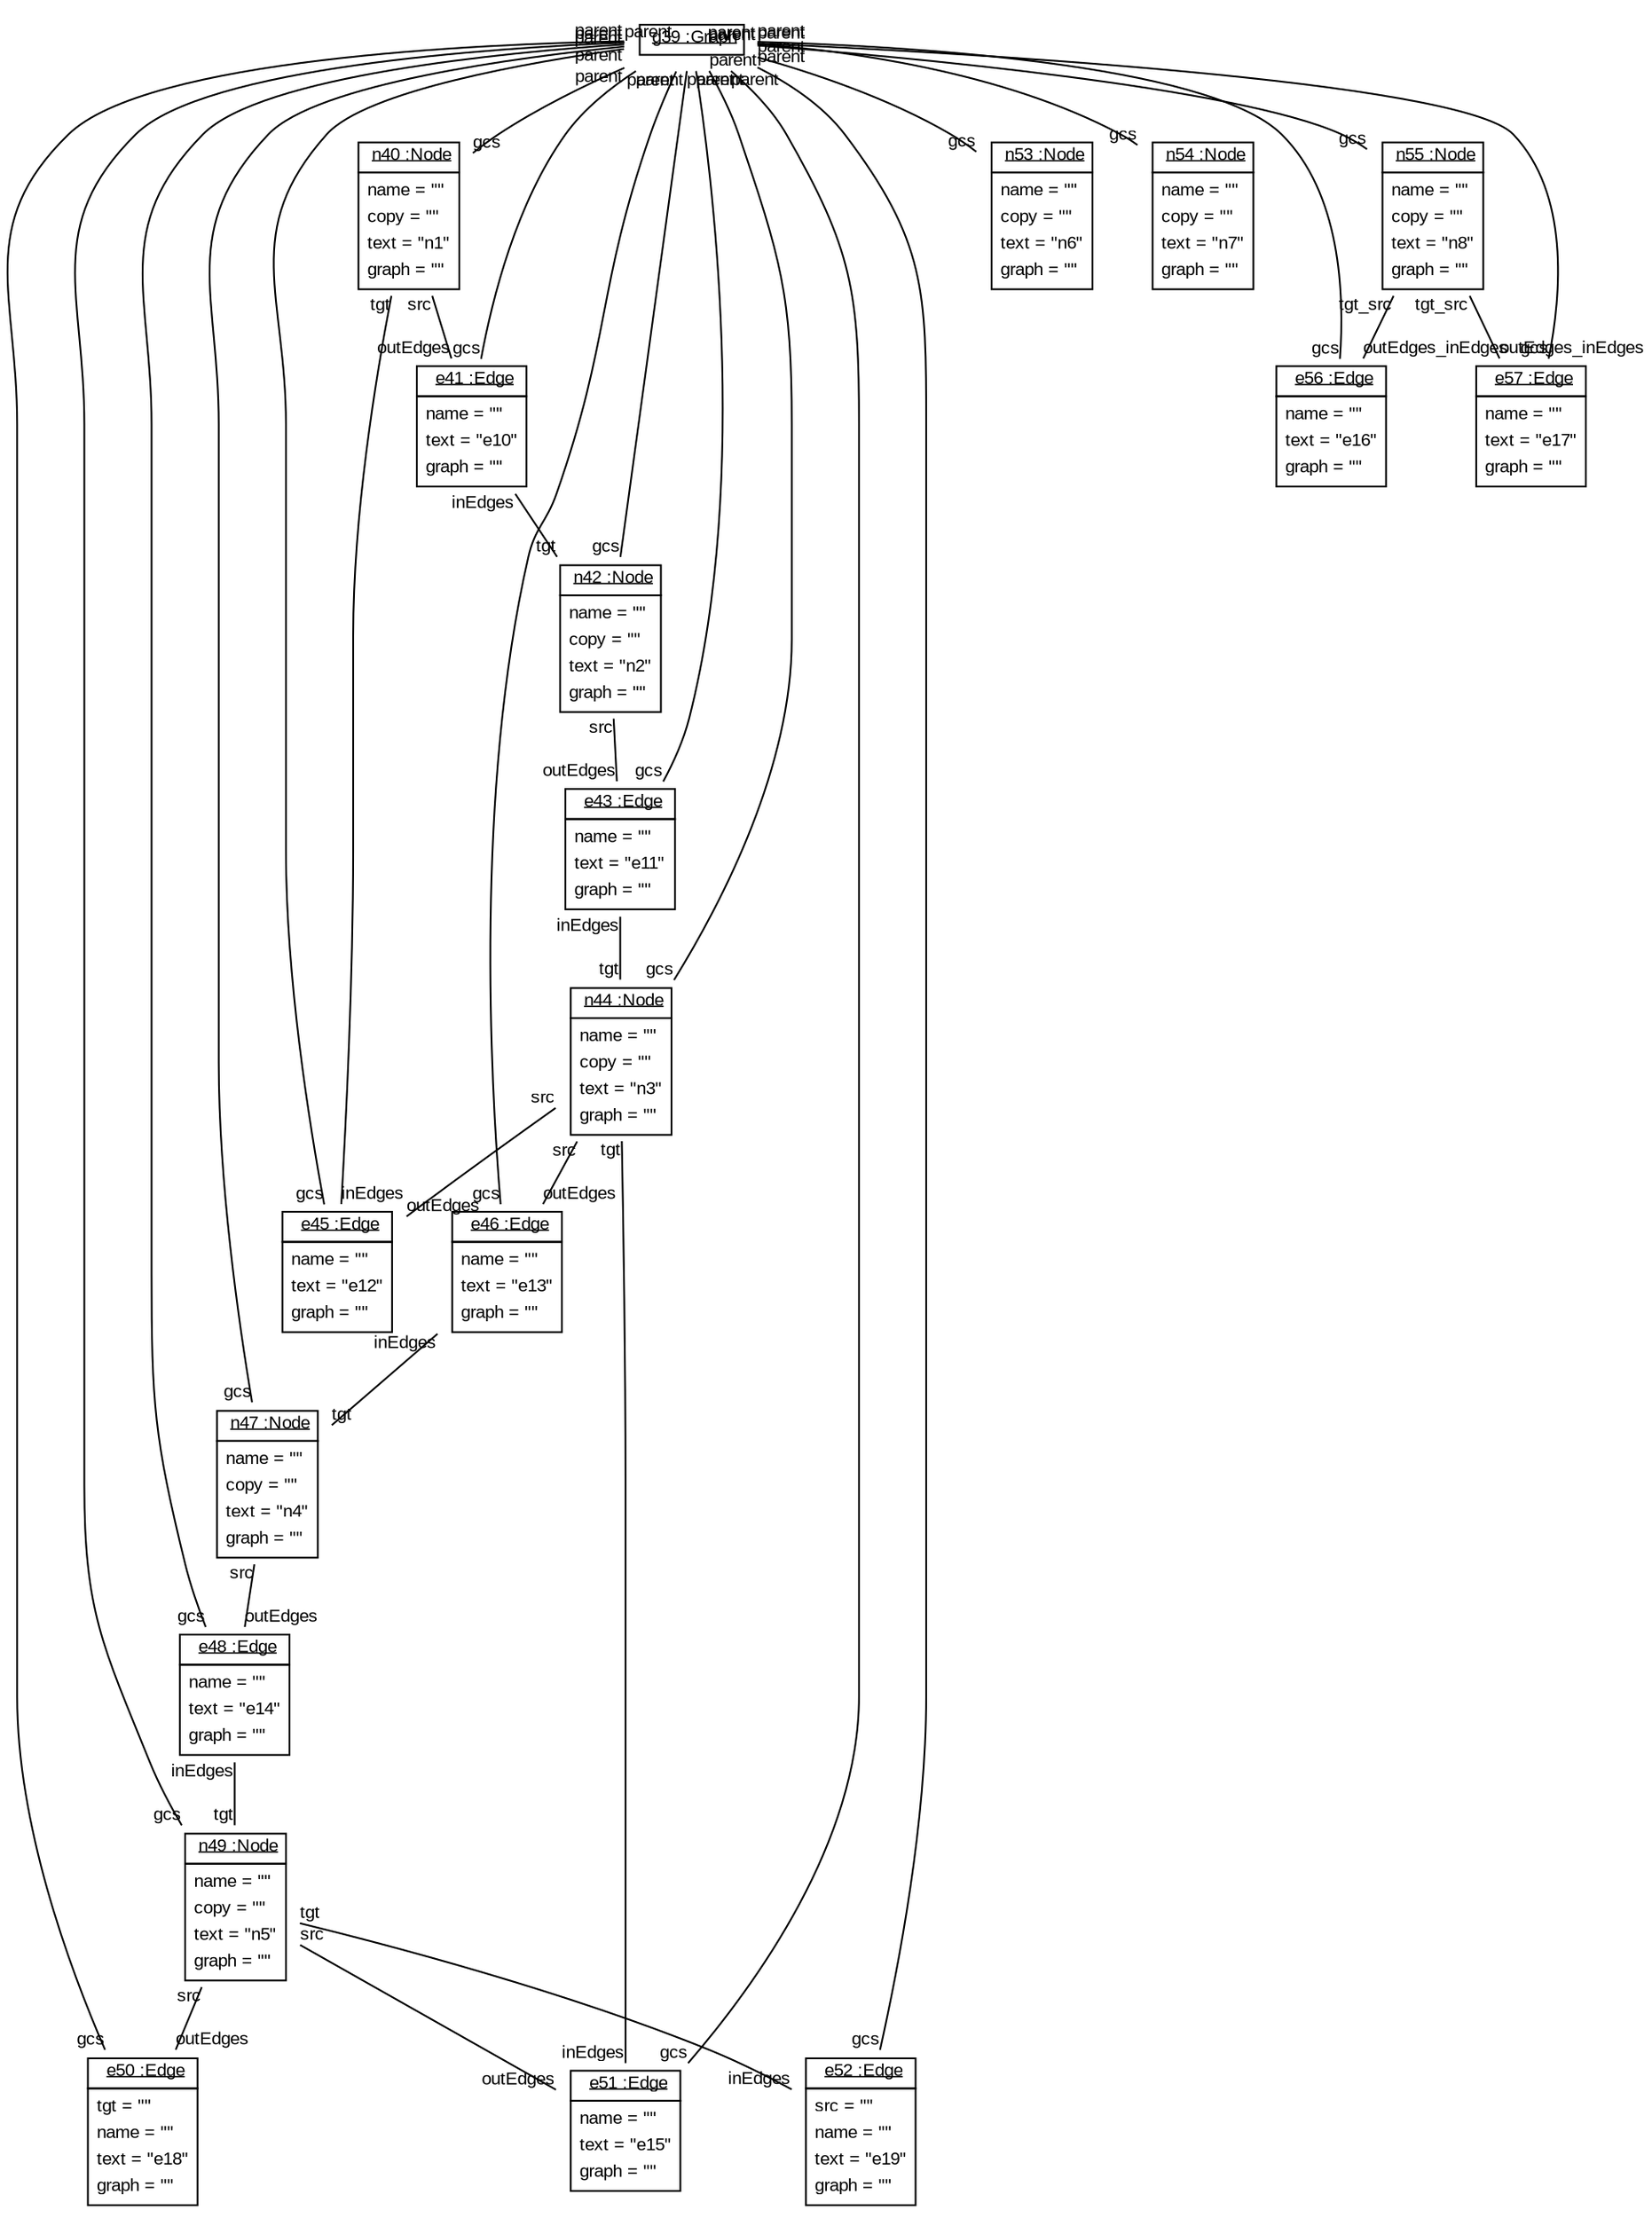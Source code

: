 graph ObjectDiagram {
   node [shape = none, fontsize = 10, fontname = "Arial"];
   edge [fontsize = 10, fontname = "Arial"];
   compound=true;

g39 [label=<<table border='0' cellborder='1' cellspacing='0'> <tr> <td href="../examples/org/sdmlib/examples/helloworld/model/Graph.java"> <u>g39 :Graph</u></td></tr></table>>];
n40 [label=<<table border='0' cellborder='1' cellspacing='0'> <tr> <td href="../examples/org/sdmlib/examples/helloworld/model/Node.java"> <u>n40 :Node</u></td></tr><tr><td><table border='0' cellborder='0' cellspacing='0'><tr><td align='left'>name = ""</td></tr><tr><td align='left'>copy = ""</td></tr><tr><td align='left'>text = "n1"</td></tr><tr><td align='left'>graph = ""</td></tr></table></td></tr></table>>];
e41 [label=<<table border='0' cellborder='1' cellspacing='0'> <tr> <td href="../examples/org/sdmlib/examples/helloworld/model/Edge.java"> <u>e41 :Edge</u></td></tr><tr><td><table border='0' cellborder='0' cellspacing='0'><tr><td align='left'>name = ""</td></tr><tr><td align='left'>text = "e10"</td></tr><tr><td align='left'>graph = ""</td></tr></table></td></tr></table>>];
n42 [label=<<table border='0' cellborder='1' cellspacing='0'> <tr> <td href="../examples/org/sdmlib/examples/helloworld/model/Node.java"> <u>n42 :Node</u></td></tr><tr><td><table border='0' cellborder='0' cellspacing='0'><tr><td align='left'>name = ""</td></tr><tr><td align='left'>copy = ""</td></tr><tr><td align='left'>text = "n2"</td></tr><tr><td align='left'>graph = ""</td></tr></table></td></tr></table>>];
e43 [label=<<table border='0' cellborder='1' cellspacing='0'> <tr> <td href="../examples/org/sdmlib/examples/helloworld/model/Edge.java"> <u>e43 :Edge</u></td></tr><tr><td><table border='0' cellborder='0' cellspacing='0'><tr><td align='left'>name = ""</td></tr><tr><td align='left'>text = "e11"</td></tr><tr><td align='left'>graph = ""</td></tr></table></td></tr></table>>];
n44 [label=<<table border='0' cellborder='1' cellspacing='0'> <tr> <td href="../examples/org/sdmlib/examples/helloworld/model/Node.java"> <u>n44 :Node</u></td></tr><tr><td><table border='0' cellborder='0' cellspacing='0'><tr><td align='left'>name = ""</td></tr><tr><td align='left'>copy = ""</td></tr><tr><td align='left'>text = "n3"</td></tr><tr><td align='left'>graph = ""</td></tr></table></td></tr></table>>];
e45 [label=<<table border='0' cellborder='1' cellspacing='0'> <tr> <td href="../examples/org/sdmlib/examples/helloworld/model/Edge.java"> <u>e45 :Edge</u></td></tr><tr><td><table border='0' cellborder='0' cellspacing='0'><tr><td align='left'>name = ""</td></tr><tr><td align='left'>text = "e12"</td></tr><tr><td align='left'>graph = ""</td></tr></table></td></tr></table>>];
e46 [label=<<table border='0' cellborder='1' cellspacing='0'> <tr> <td href="../examples/org/sdmlib/examples/helloworld/model/Edge.java"> <u>e46 :Edge</u></td></tr><tr><td><table border='0' cellborder='0' cellspacing='0'><tr><td align='left'>name = ""</td></tr><tr><td align='left'>text = "e13"</td></tr><tr><td align='left'>graph = ""</td></tr></table></td></tr></table>>];
n47 [label=<<table border='0' cellborder='1' cellspacing='0'> <tr> <td href="../examples/org/sdmlib/examples/helloworld/model/Node.java"> <u>n47 :Node</u></td></tr><tr><td><table border='0' cellborder='0' cellspacing='0'><tr><td align='left'>name = ""</td></tr><tr><td align='left'>copy = ""</td></tr><tr><td align='left'>text = "n4"</td></tr><tr><td align='left'>graph = ""</td></tr></table></td></tr></table>>];
e48 [label=<<table border='0' cellborder='1' cellspacing='0'> <tr> <td href="../examples/org/sdmlib/examples/helloworld/model/Edge.java"> <u>e48 :Edge</u></td></tr><tr><td><table border='0' cellborder='0' cellspacing='0'><tr><td align='left'>name = ""</td></tr><tr><td align='left'>text = "e14"</td></tr><tr><td align='left'>graph = ""</td></tr></table></td></tr></table>>];
n49 [label=<<table border='0' cellborder='1' cellspacing='0'> <tr> <td href="../examples/org/sdmlib/examples/helloworld/model/Node.java"> <u>n49 :Node</u></td></tr><tr><td><table border='0' cellborder='0' cellspacing='0'><tr><td align='left'>name = ""</td></tr><tr><td align='left'>copy = ""</td></tr><tr><td align='left'>text = "n5"</td></tr><tr><td align='left'>graph = ""</td></tr></table></td></tr></table>>];
e50 [label=<<table border='0' cellborder='1' cellspacing='0'> <tr> <td href="../examples/org/sdmlib/examples/helloworld/model/Edge.java"> <u>e50 :Edge</u></td></tr><tr><td><table border='0' cellborder='0' cellspacing='0'><tr><td align='left'>tgt = ""</td></tr><tr><td align='left'>name = ""</td></tr><tr><td align='left'>text = "e18"</td></tr><tr><td align='left'>graph = ""</td></tr></table></td></tr></table>>];
e51 [label=<<table border='0' cellborder='1' cellspacing='0'> <tr> <td href="../examples/org/sdmlib/examples/helloworld/model/Edge.java"> <u>e51 :Edge</u></td></tr><tr><td><table border='0' cellborder='0' cellspacing='0'><tr><td align='left'>name = ""</td></tr><tr><td align='left'>text = "e15"</td></tr><tr><td align='left'>graph = ""</td></tr></table></td></tr></table>>];
e52 [label=<<table border='0' cellborder='1' cellspacing='0'> <tr> <td href="../examples/org/sdmlib/examples/helloworld/model/Edge.java"> <u>e52 :Edge</u></td></tr><tr><td><table border='0' cellborder='0' cellspacing='0'><tr><td align='left'>src = ""</td></tr><tr><td align='left'>name = ""</td></tr><tr><td align='left'>text = "e19"</td></tr><tr><td align='left'>graph = ""</td></tr></table></td></tr></table>>];
n53 [label=<<table border='0' cellborder='1' cellspacing='0'> <tr> <td href="../examples/org/sdmlib/examples/helloworld/model/Node.java"> <u>n53 :Node</u></td></tr><tr><td><table border='0' cellborder='0' cellspacing='0'><tr><td align='left'>name = ""</td></tr><tr><td align='left'>copy = ""</td></tr><tr><td align='left'>text = "n6"</td></tr><tr><td align='left'>graph = ""</td></tr></table></td></tr></table>>];
n54 [label=<<table border='0' cellborder='1' cellspacing='0'> <tr> <td href="../examples/org/sdmlib/examples/helloworld/model/Node.java"> <u>n54 :Node</u></td></tr><tr><td><table border='0' cellborder='0' cellspacing='0'><tr><td align='left'>name = ""</td></tr><tr><td align='left'>copy = ""</td></tr><tr><td align='left'>text = "n7"</td></tr><tr><td align='left'>graph = ""</td></tr></table></td></tr></table>>];
n55 [label=<<table border='0' cellborder='1' cellspacing='0'> <tr> <td href="../examples/org/sdmlib/examples/helloworld/model/Node.java"> <u>n55 :Node</u></td></tr><tr><td><table border='0' cellborder='0' cellspacing='0'><tr><td align='left'>name = ""</td></tr><tr><td align='left'>copy = ""</td></tr><tr><td align='left'>text = "n8"</td></tr><tr><td align='left'>graph = ""</td></tr></table></td></tr></table>>];
e56 [label=<<table border='0' cellborder='1' cellspacing='0'> <tr> <td href="../examples/org/sdmlib/examples/helloworld/model/Edge.java"> <u>e56 :Edge</u></td></tr><tr><td><table border='0' cellborder='0' cellspacing='0'><tr><td align='left'>name = ""</td></tr><tr><td align='left'>text = "e16"</td></tr><tr><td align='left'>graph = ""</td></tr></table></td></tr></table>>];
e57 [label=<<table border='0' cellborder='1' cellspacing='0'> <tr> <td href="../examples/org/sdmlib/examples/helloworld/model/Edge.java"> <u>e57 :Edge</u></td></tr><tr><td><table border='0' cellborder='0' cellspacing='0'><tr><td align='left'>name = ""</td></tr><tr><td align='left'>text = "e17"</td></tr><tr><td align='left'>graph = ""</td></tr></table></td></tr></table>>];

g39 -- n40 [headlabel = "gcs" taillabel = "parent"];
g39 -- n42 [headlabel = "gcs" taillabel = "parent"];
g39 -- n44 [headlabel = "gcs" taillabel = "parent"];
g39 -- n47 [headlabel = "gcs" taillabel = "parent"];
g39 -- n49 [headlabel = "gcs" taillabel = "parent"];
g39 -- n53 [headlabel = "gcs" taillabel = "parent"];
g39 -- n54 [headlabel = "gcs" taillabel = "parent"];
g39 -- n55 [headlabel = "gcs" taillabel = "parent"];
g39 -- e50 [headlabel = "gcs" taillabel = "parent"];
g39 -- e52 [headlabel = "gcs" taillabel = "parent"];
g39 -- e41 [headlabel = "gcs" taillabel = "parent"];
g39 -- e43 [headlabel = "gcs" taillabel = "parent"];
g39 -- e45 [headlabel = "gcs" taillabel = "parent"];
g39 -- e46 [headlabel = "gcs" taillabel = "parent"];
g39 -- e48 [headlabel = "gcs" taillabel = "parent"];
g39 -- e51 [headlabel = "gcs" taillabel = "parent"];
g39 -- e56 [headlabel = "gcs" taillabel = "parent"];
g39 -- e57 [headlabel = "gcs" taillabel = "parent"];
n40 -- e41 [headlabel = "outEdges" taillabel = "src"];
n40 -- e45 [headlabel = "inEdges" taillabel = "tgt"];
e41 -- n42 [headlabel = "tgt" taillabel = "inEdges"];
n42 -- e43 [headlabel = "outEdges" taillabel = "src"];
e43 -- n44 [headlabel = "tgt" taillabel = "inEdges"];
n44 -- e45 [headlabel = "outEdges" taillabel = "src"];
n44 -- e46 [headlabel = "outEdges" taillabel = "src"];
n44 -- e51 [headlabel = "inEdges" taillabel = "tgt"];
e46 -- n47 [headlabel = "tgt" taillabel = "inEdges"];
n47 -- e48 [headlabel = "outEdges" taillabel = "src"];
e48 -- n49 [headlabel = "tgt" taillabel = "inEdges"];
n49 -- e50 [headlabel = "outEdges" taillabel = "src"];
n49 -- e51 [headlabel = "outEdges" taillabel = "src"];
n49 -- e52 [headlabel = "inEdges" taillabel = "tgt"];
n55 -- e56 [headlabel = "outEdges_inEdges" taillabel = "tgt_src"];
n55 -- e57 [headlabel = "outEdges_inEdges" taillabel = "tgt_src"];
}
